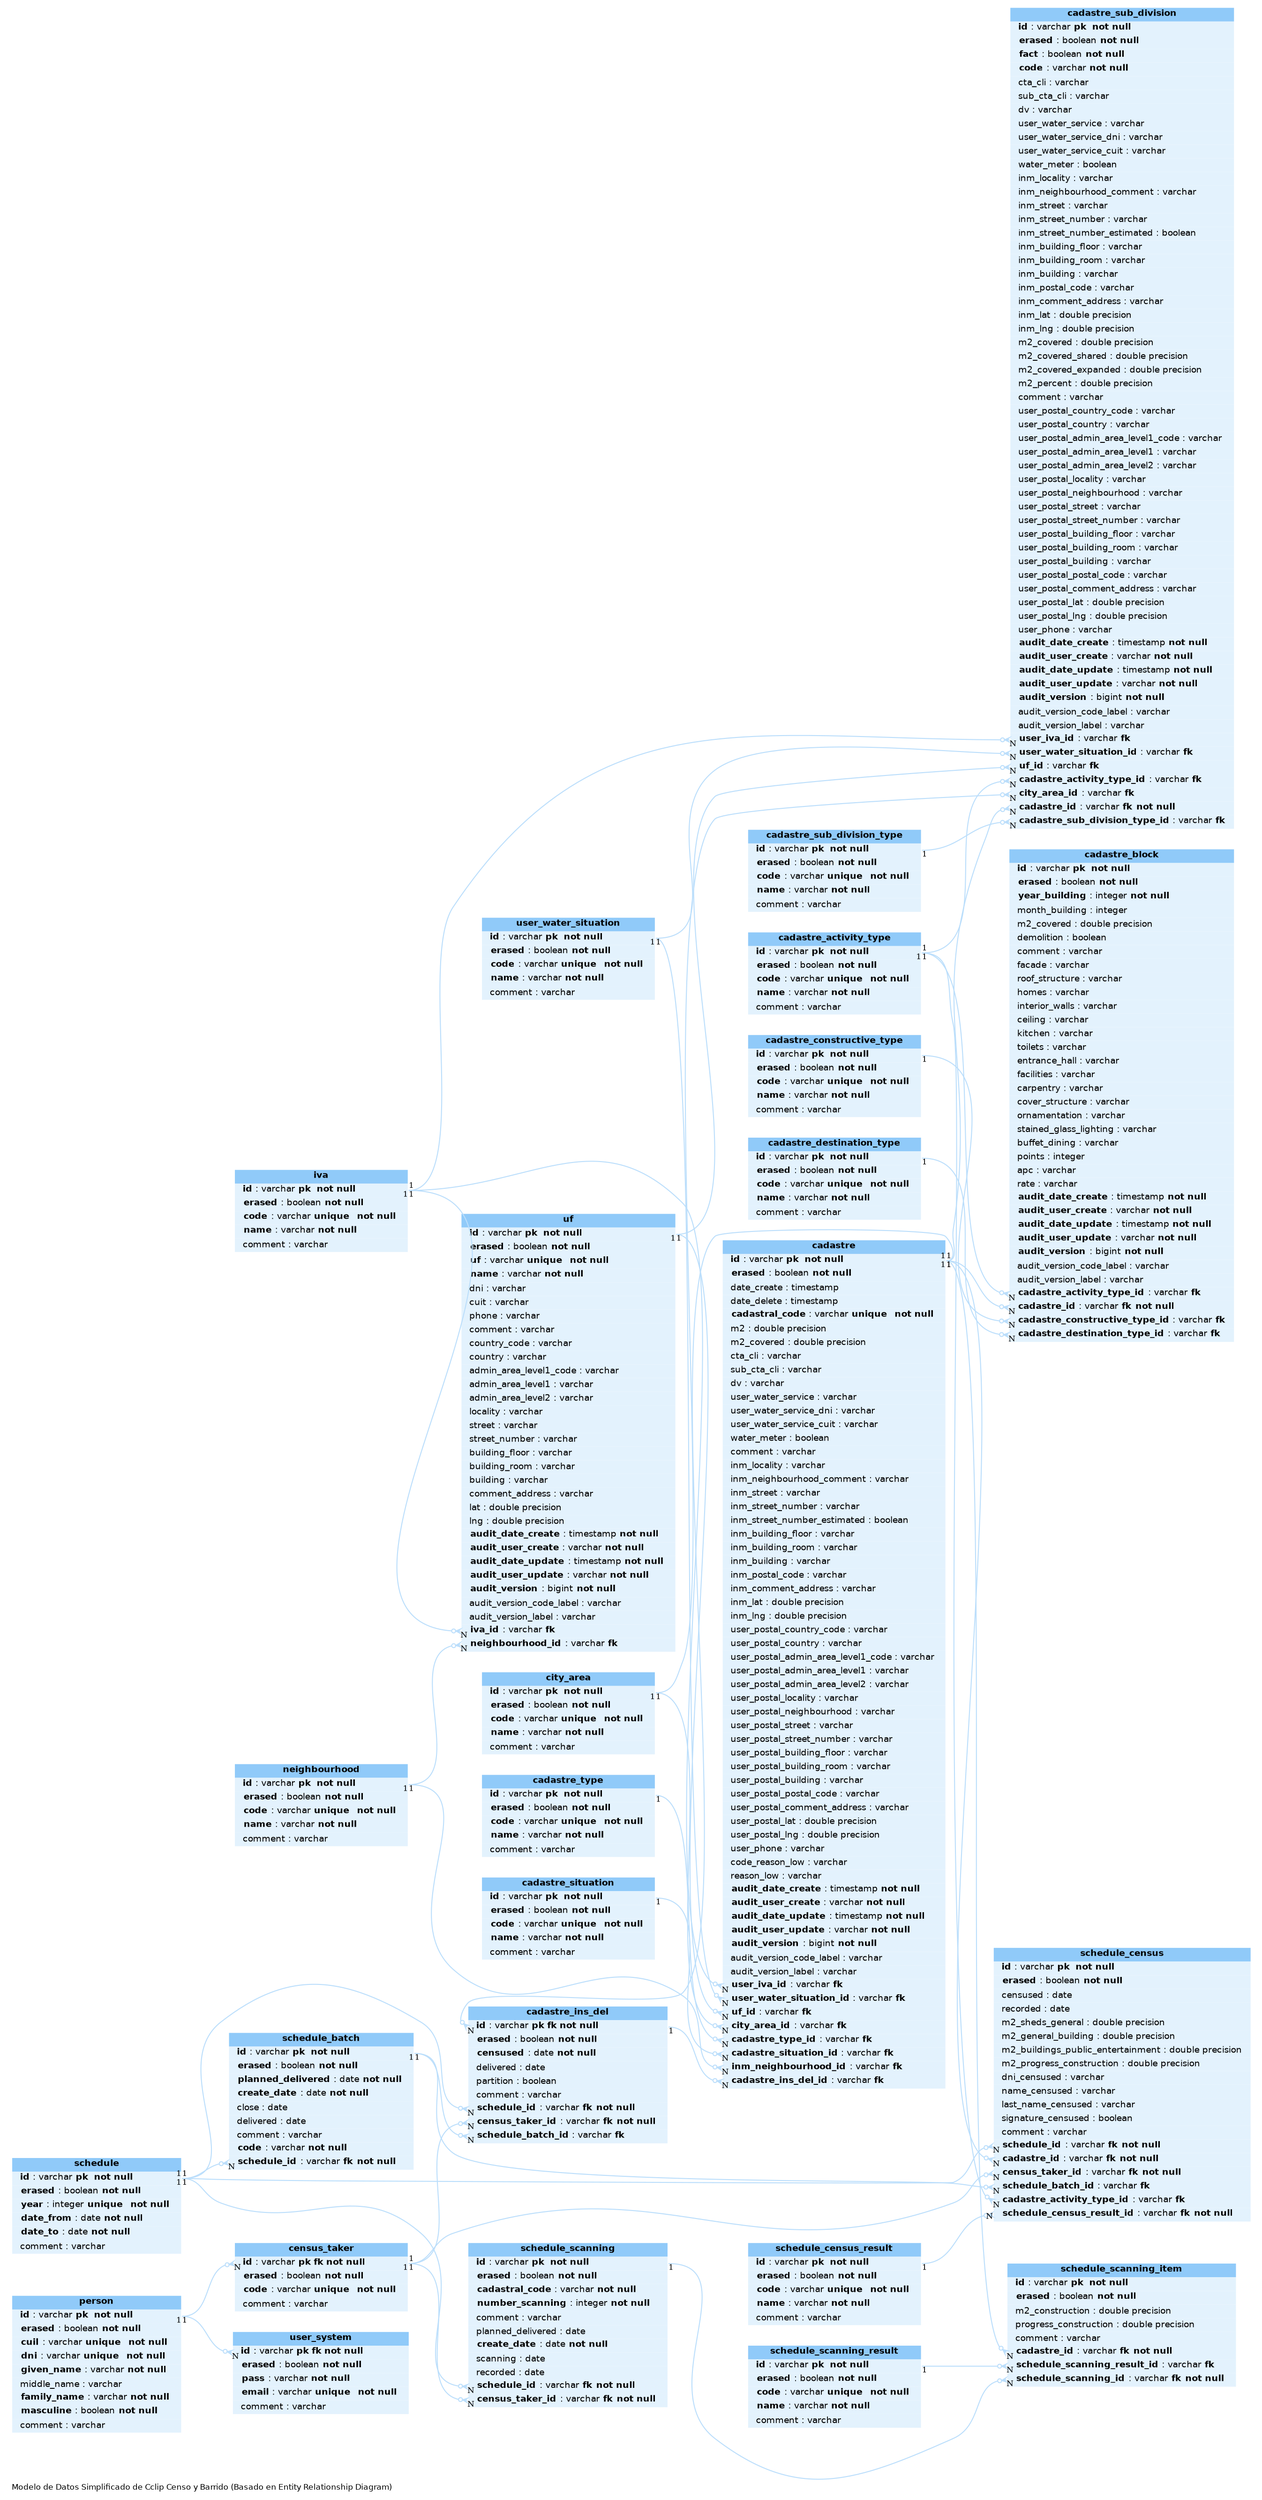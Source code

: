 digraph G {

	graph [
		label="Modelo de Datos Simplificado de Cclip Censo y Barrido (Basado en Entity Relationship Diagram)"
		rankdir="RL"
		bgcolor="#FFFFFF"
		labeljust="l"
		nodesep="0.18"
		ranksep="0.46"
		fontname="Helvetica"
		fontsize="8"
	];
	node [
		fontname="Helvetica"
		fontsize="9"
		shape="plaintext"
		
	];
	edge [
		arrowsize="0.5"
	];

					//com.cclip.model.geo.CityArea
					city_area [
						label=<
							<TABLE BORDER="0" CELLBORDER="0" CELLSPACING="0" BGCOLOR="#ffffff">
				<TR><TD COLSPAN="3" BGCOLOR="#90CAF9" ALIGN="CENTER"><B>city_area</B></TD></TR>

				<TR><TD PORT="id" COLSPAN="3" BGCOLOR="#E3F2FD" ALIGN="LEFT"><B>  id</B> : varchar <B>pk  not null</B> </TD></TR>
				<TR><TD PORT="erased" COLSPAN="3" BGCOLOR="#E3F2FD" ALIGN="LEFT">  <B>erased</B> : boolean <B>not null</B>   </TD></TR>
				<TR><TD PORT="code" COLSPAN="3" BGCOLOR="#E3F2FD" ALIGN="LEFT">  <B>code</B> : varchar <B>unique</B>  <B>not null</B>   </TD></TR>
				<TR><TD PORT="name" COLSPAN="3" BGCOLOR="#E3F2FD" ALIGN="LEFT">  <B>name</B> : varchar <B>not null</B>   </TD></TR>
				<TR><TD PORT="comment" COLSPAN="3" BGCOLOR="#E3F2FD" ALIGN="LEFT">  comment : varchar  </TD></TR>
							</TABLE>>
							URL="com.cclip.model.geo.CityArea.html"
							tooltip="com.cclip.model.geo.CityArea"
					];

					//com.cclip.model.geo.Neighbourhood
					neighbourhood [
						label=<
							<TABLE BORDER="0" CELLBORDER="0" CELLSPACING="0" BGCOLOR="#ffffff">
				<TR><TD COLSPAN="3" BGCOLOR="#90CAF9" ALIGN="CENTER"><B>neighbourhood</B></TD></TR>

				<TR><TD PORT="id" COLSPAN="3" BGCOLOR="#E3F2FD" ALIGN="LEFT"><B>  id</B> : varchar <B>pk  not null</B> </TD></TR>
				<TR><TD PORT="erased" COLSPAN="3" BGCOLOR="#E3F2FD" ALIGN="LEFT">  <B>erased</B> : boolean <B>not null</B>   </TD></TR>
				<TR><TD PORT="code" COLSPAN="3" BGCOLOR="#E3F2FD" ALIGN="LEFT">  <B>code</B> : varchar <B>unique</B>  <B>not null</B>   </TD></TR>
				<TR><TD PORT="name" COLSPAN="3" BGCOLOR="#E3F2FD" ALIGN="LEFT">  <B>name</B> : varchar <B>not null</B>   </TD></TR>
				<TR><TD PORT="comment" COLSPAN="3" BGCOLOR="#E3F2FD" ALIGN="LEFT">  comment : varchar  </TD></TR>
							</TABLE>>
							URL="com.cclip.model.geo.Neighbourhood.html"
							tooltip="com.cclip.model.geo.Neighbourhood"
					];

						//com.cclip.model.geo.cadastre.CadastreType
						cadastre_type [
							label=<
								<TABLE BORDER="0" CELLBORDER="0" CELLSPACING="0" BGCOLOR="#ffffff">
				<TR><TD COLSPAN="3" BGCOLOR="#90CAF9" ALIGN="CENTER"><B>cadastre_type</B></TD></TR>

				<TR><TD PORT="id" COLSPAN="3" BGCOLOR="#E3F2FD" ALIGN="LEFT"><B>  id</B> : varchar <B>pk  not null</B> </TD></TR>
				<TR><TD PORT="erased" COLSPAN="3" BGCOLOR="#E3F2FD" ALIGN="LEFT">  <B>erased</B> : boolean <B>not null</B>   </TD></TR>
				<TR><TD PORT="code" COLSPAN="3" BGCOLOR="#E3F2FD" ALIGN="LEFT">  <B>code</B> : varchar <B>unique</B>  <B>not null</B>   </TD></TR>
				<TR><TD PORT="name" COLSPAN="3" BGCOLOR="#E3F2FD" ALIGN="LEFT">  <B>name</B> : varchar <B>not null</B>   </TD></TR>
				<TR><TD PORT="comment" COLSPAN="3" BGCOLOR="#E3F2FD" ALIGN="LEFT">  comment : varchar  </TD></TR>
								</TABLE>>
								URL="com.cclip.model.geo.cadastre.CadastreType.html"
								tooltip="com.cclip.model.geo.cadastre.CadastreType"
						];

						//com.cclip.model.geo.cadastre.CadastreSituation
						cadastre_situation [
							label=<
								<TABLE BORDER="0" CELLBORDER="0" CELLSPACING="0" BGCOLOR="#ffffff">
				<TR><TD COLSPAN="3" BGCOLOR="#90CAF9" ALIGN="CENTER"><B>cadastre_situation</B></TD></TR>

				<TR><TD PORT="id" COLSPAN="3" BGCOLOR="#E3F2FD" ALIGN="LEFT"><B>  id</B> : varchar <B>pk  not null</B> </TD></TR>
				<TR><TD PORT="erased" COLSPAN="3" BGCOLOR="#E3F2FD" ALIGN="LEFT">  <B>erased</B> : boolean <B>not null</B>   </TD></TR>
				<TR><TD PORT="code" COLSPAN="3" BGCOLOR="#E3F2FD" ALIGN="LEFT">  <B>code</B> : varchar <B>unique</B>  <B>not null</B>   </TD></TR>
				<TR><TD PORT="name" COLSPAN="3" BGCOLOR="#E3F2FD" ALIGN="LEFT">  <B>name</B> : varchar <B>not null</B>   </TD></TR>
				<TR><TD PORT="comment" COLSPAN="3" BGCOLOR="#E3F2FD" ALIGN="LEFT">  comment : varchar  </TD></TR>
								</TABLE>>
								URL="com.cclip.model.geo.cadastre.CadastreSituation.html"
								tooltip="com.cclip.model.geo.cadastre.CadastreSituation"
						];

						//com.cclip.model.geo.cadastre.UserWaterSituation
						user_water_situation [
							label=<
								<TABLE BORDER="0" CELLBORDER="0" CELLSPACING="0" BGCOLOR="#ffffff">
				<TR><TD COLSPAN="3" BGCOLOR="#90CAF9" ALIGN="CENTER"><B>user_water_situation</B></TD></TR>

				<TR><TD PORT="id" COLSPAN="3" BGCOLOR="#E3F2FD" ALIGN="LEFT"><B>  id</B> : varchar <B>pk  not null</B> </TD></TR>
				<TR><TD PORT="erased" COLSPAN="3" BGCOLOR="#E3F2FD" ALIGN="LEFT">  <B>erased</B> : boolean <B>not null</B>   </TD></TR>
				<TR><TD PORT="code" COLSPAN="3" BGCOLOR="#E3F2FD" ALIGN="LEFT">  <B>code</B> : varchar <B>unique</B>  <B>not null</B>   </TD></TR>
				<TR><TD PORT="name" COLSPAN="3" BGCOLOR="#E3F2FD" ALIGN="LEFT">  <B>name</B> : varchar <B>not null</B>   </TD></TR>
				<TR><TD PORT="comment" COLSPAN="3" BGCOLOR="#E3F2FD" ALIGN="LEFT">  comment : varchar  </TD></TR>
								</TABLE>>
								URL="com.cclip.model.geo.cadastre.UserWaterSituation.html"
								tooltip="com.cclip.model.geo.cadastre.UserWaterSituation"
						];

						//com.cclip.model.geo.cadastre.Cadastre
						cadastre [
							label=<
								<TABLE BORDER="0" CELLBORDER="0" CELLSPACING="0" BGCOLOR="#ffffff">
				<TR><TD COLSPAN="3" BGCOLOR="#90CAF9" ALIGN="CENTER"><B>cadastre</B></TD></TR>

				<TR><TD PORT="id" COLSPAN="3" BGCOLOR="#E3F2FD" ALIGN="LEFT"><B>  id</B> : varchar <B>pk  not null</B> </TD></TR>
				<TR><TD PORT="erased" COLSPAN="3" BGCOLOR="#E3F2FD" ALIGN="LEFT">  <B>erased</B> : boolean <B>not null</B>   </TD></TR>
				<TR><TD PORT="date_create" COLSPAN="3" BGCOLOR="#E3F2FD" ALIGN="LEFT">  date_create : timestamp  </TD></TR>
				<TR><TD PORT="date_delete" COLSPAN="3" BGCOLOR="#E3F2FD" ALIGN="LEFT">  date_delete : timestamp  </TD></TR>
				<TR><TD PORT="cadastral_code" COLSPAN="3" BGCOLOR="#E3F2FD" ALIGN="LEFT">  <B>cadastral_code</B> : varchar <B>unique</B>  <B>not null</B>   </TD></TR>
				<TR><TD PORT="m2" COLSPAN="3" BGCOLOR="#E3F2FD" ALIGN="LEFT">  m2 : double precision  </TD></TR>
				<TR><TD PORT="m2_covered" COLSPAN="3" BGCOLOR="#E3F2FD" ALIGN="LEFT">  m2_covered : double precision  </TD></TR>
				<TR><TD PORT="cta_cli" COLSPAN="3" BGCOLOR="#E3F2FD" ALIGN="LEFT">  cta_cli : varchar  </TD></TR>
				<TR><TD PORT="sub_cta_cli" COLSPAN="3" BGCOLOR="#E3F2FD" ALIGN="LEFT">  sub_cta_cli : varchar  </TD></TR>
				<TR><TD PORT="dv" COLSPAN="3" BGCOLOR="#E3F2FD" ALIGN="LEFT">  dv : varchar  </TD></TR>
				<TR><TD PORT="user_water_service" COLSPAN="3" BGCOLOR="#E3F2FD" ALIGN="LEFT">  user_water_service : varchar  </TD></TR>
				<TR><TD PORT="user_water_service_dni" COLSPAN="3" BGCOLOR="#E3F2FD" ALIGN="LEFT">  user_water_service_dni : varchar  </TD></TR>
				<TR><TD PORT="user_water_service_cuit" COLSPAN="3" BGCOLOR="#E3F2FD" ALIGN="LEFT">  user_water_service_cuit : varchar  </TD></TR>
				<TR><TD PORT="water_meter" COLSPAN="3" BGCOLOR="#E3F2FD" ALIGN="LEFT">  water_meter : boolean  </TD></TR>
				<TR><TD PORT="comment" COLSPAN="3" BGCOLOR="#E3F2FD" ALIGN="LEFT">  comment : varchar  </TD></TR>
				<TR><TD PORT="inm_locality" COLSPAN="3" BGCOLOR="#E3F2FD" ALIGN="LEFT">  inm_locality : varchar  </TD></TR>
				<TR><TD PORT="inm_neighbourhood_comment" COLSPAN="3" BGCOLOR="#E3F2FD" ALIGN="LEFT">  inm_neighbourhood_comment : varchar  </TD></TR>
				<TR><TD PORT="inm_street" COLSPAN="3" BGCOLOR="#E3F2FD" ALIGN="LEFT">  inm_street : varchar  </TD></TR>
				<TR><TD PORT="inm_street_number" COLSPAN="3" BGCOLOR="#E3F2FD" ALIGN="LEFT">  inm_street_number : varchar  </TD></TR>
				<TR><TD PORT="inm_street_number_estimated" COLSPAN="3" BGCOLOR="#E3F2FD" ALIGN="LEFT">  inm_street_number_estimated : boolean  </TD></TR>
				<TR><TD PORT="inm_building_floor" COLSPAN="3" BGCOLOR="#E3F2FD" ALIGN="LEFT">  inm_building_floor : varchar  </TD></TR>
				<TR><TD PORT="inm_building_room" COLSPAN="3" BGCOLOR="#E3F2FD" ALIGN="LEFT">  inm_building_room : varchar  </TD></TR>
				<TR><TD PORT="inm_building" COLSPAN="3" BGCOLOR="#E3F2FD" ALIGN="LEFT">  inm_building : varchar  </TD></TR>
				<TR><TD PORT="inm_postal_code" COLSPAN="3" BGCOLOR="#E3F2FD" ALIGN="LEFT">  inm_postal_code : varchar  </TD></TR>
				<TR><TD PORT="inm_comment_address" COLSPAN="3" BGCOLOR="#E3F2FD" ALIGN="LEFT">  inm_comment_address : varchar  </TD></TR>
				<TR><TD PORT="inm_lat" COLSPAN="3" BGCOLOR="#E3F2FD" ALIGN="LEFT">  inm_lat : double precision  </TD></TR>
				<TR><TD PORT="inm_lng" COLSPAN="3" BGCOLOR="#E3F2FD" ALIGN="LEFT">  inm_lng : double precision  </TD></TR>
				<TR><TD PORT="user_postal_country_code" COLSPAN="3" BGCOLOR="#E3F2FD" ALIGN="LEFT">  user_postal_country_code : varchar  </TD></TR>
				<TR><TD PORT="user_postal_country" COLSPAN="3" BGCOLOR="#E3F2FD" ALIGN="LEFT">  user_postal_country : varchar  </TD></TR>
				<TR><TD PORT="user_postal_admin_area_level1_code" COLSPAN="3" BGCOLOR="#E3F2FD" ALIGN="LEFT">  user_postal_admin_area_level1_code : varchar  </TD></TR>
				<TR><TD PORT="user_postal_admin_area_level1" COLSPAN="3" BGCOLOR="#E3F2FD" ALIGN="LEFT">  user_postal_admin_area_level1 : varchar  </TD></TR>
				<TR><TD PORT="user_postal_admin_area_level2" COLSPAN="3" BGCOLOR="#E3F2FD" ALIGN="LEFT">  user_postal_admin_area_level2 : varchar  </TD></TR>
				<TR><TD PORT="user_postal_locality" COLSPAN="3" BGCOLOR="#E3F2FD" ALIGN="LEFT">  user_postal_locality : varchar  </TD></TR>
				<TR><TD PORT="user_postal_neighbourhood" COLSPAN="3" BGCOLOR="#E3F2FD" ALIGN="LEFT">  user_postal_neighbourhood : varchar  </TD></TR>
				<TR><TD PORT="user_postal_street" COLSPAN="3" BGCOLOR="#E3F2FD" ALIGN="LEFT">  user_postal_street : varchar  </TD></TR>
				<TR><TD PORT="user_postal_street_number" COLSPAN="3" BGCOLOR="#E3F2FD" ALIGN="LEFT">  user_postal_street_number : varchar  </TD></TR>
				<TR><TD PORT="user_postal_building_floor" COLSPAN="3" BGCOLOR="#E3F2FD" ALIGN="LEFT">  user_postal_building_floor : varchar  </TD></TR>
				<TR><TD PORT="user_postal_building_room" COLSPAN="3" BGCOLOR="#E3F2FD" ALIGN="LEFT">  user_postal_building_room : varchar  </TD></TR>
				<TR><TD PORT="user_postal_building" COLSPAN="3" BGCOLOR="#E3F2FD" ALIGN="LEFT">  user_postal_building : varchar  </TD></TR>
				<TR><TD PORT="user_postal_postal_code" COLSPAN="3" BGCOLOR="#E3F2FD" ALIGN="LEFT">  user_postal_postal_code : varchar  </TD></TR>
				<TR><TD PORT="user_postal_comment_address" COLSPAN="3" BGCOLOR="#E3F2FD" ALIGN="LEFT">  user_postal_comment_address : varchar  </TD></TR>
				<TR><TD PORT="user_postal_lat" COLSPAN="3" BGCOLOR="#E3F2FD" ALIGN="LEFT">  user_postal_lat : double precision  </TD></TR>
				<TR><TD PORT="user_postal_lng" COLSPAN="3" BGCOLOR="#E3F2FD" ALIGN="LEFT">  user_postal_lng : double precision  </TD></TR>
				<TR><TD PORT="user_phone" COLSPAN="3" BGCOLOR="#E3F2FD" ALIGN="LEFT">  user_phone : varchar  </TD></TR>
				<TR><TD PORT="code_reason_low" COLSPAN="3" BGCOLOR="#E3F2FD" ALIGN="LEFT">  code_reason_low : varchar  </TD></TR>
				<TR><TD PORT="reason_low" COLSPAN="3" BGCOLOR="#E3F2FD" ALIGN="LEFT">  reason_low : varchar  </TD></TR>
				<TR><TD PORT="audit_date_create" COLSPAN="3" BGCOLOR="#E3F2FD" ALIGN="LEFT">  <B>audit_date_create</B> : timestamp <B>not null</B>   </TD></TR>
				<TR><TD PORT="audit_user_create" COLSPAN="3" BGCOLOR="#E3F2FD" ALIGN="LEFT">  <B>audit_user_create</B> : varchar <B>not null</B>   </TD></TR>
				<TR><TD PORT="audit_date_update" COLSPAN="3" BGCOLOR="#E3F2FD" ALIGN="LEFT">  <B>audit_date_update</B> : timestamp <B>not null</B>   </TD></TR>
				<TR><TD PORT="audit_user_update" COLSPAN="3" BGCOLOR="#E3F2FD" ALIGN="LEFT">  <B>audit_user_update</B> : varchar <B>not null</B>   </TD></TR>
				<TR><TD PORT="audit_version" COLSPAN="3" BGCOLOR="#E3F2FD" ALIGN="LEFT">  <B>audit_version</B> : bigint <B>not null</B>   </TD></TR>
				<TR><TD PORT="audit_version_code_label" COLSPAN="3" BGCOLOR="#E3F2FD" ALIGN="LEFT">  audit_version_code_label : varchar  </TD></TR>
				<TR><TD PORT="audit_version_label" COLSPAN="3" BGCOLOR="#E3F2FD" ALIGN="LEFT">  audit_version_label : varchar  </TD></TR>
				<TR><TD PORT="user_iva_id" COLSPAN="3" BGCOLOR="#E3F2FD" ALIGN="LEFT">  <B>user_iva_id</B> : varchar <B>fk</B>  </TD></TR>
				<TR><TD PORT="user_water_situation_id" COLSPAN="3" BGCOLOR="#E3F2FD" ALIGN="LEFT">  <B>user_water_situation_id</B> : varchar <B>fk</B>  </TD></TR>
				<TR><TD PORT="uf_id" COLSPAN="3" BGCOLOR="#E3F2FD" ALIGN="LEFT">  <B>uf_id</B> : varchar <B>fk</B>  </TD></TR>
				<TR><TD PORT="city_area_id" COLSPAN="3" BGCOLOR="#E3F2FD" ALIGN="LEFT">  <B>city_area_id</B> : varchar <B>fk</B>  </TD></TR>
				<TR><TD PORT="cadastre_type_id" COLSPAN="3" BGCOLOR="#E3F2FD" ALIGN="LEFT">  <B>cadastre_type_id</B> : varchar <B>fk</B>  </TD></TR>
				<TR><TD PORT="cadastre_situation_id" COLSPAN="3" BGCOLOR="#E3F2FD" ALIGN="LEFT">  <B>cadastre_situation_id</B> : varchar <B>fk</B>  </TD></TR>
				<TR><TD PORT="inm_neighbourhood_id" COLSPAN="3" BGCOLOR="#E3F2FD" ALIGN="LEFT">  <B>inm_neighbourhood_id</B> : varchar <B>fk</B>  </TD></TR>
				<TR><TD PORT="cadastre_ins_del_id" COLSPAN="3" BGCOLOR="#E3F2FD" ALIGN="LEFT">  <B>cadastre_ins_del_id</B> : varchar <B>fk</B>  </TD></TR>
								</TABLE>>
								URL="com.cclip.model.geo.cadastre.Cadastre.html"
								tooltip="com.cclip.model.geo.cadastre.Cadastre"
						];

						//com.cclip.model.geo.cadastre.CadastreActivityType
						cadastre_activity_type [
							label=<
								<TABLE BORDER="0" CELLBORDER="0" CELLSPACING="0" BGCOLOR="#ffffff">
				<TR><TD COLSPAN="3" BGCOLOR="#90CAF9" ALIGN="CENTER"><B>cadastre_activity_type</B></TD></TR>

				<TR><TD PORT="id" COLSPAN="3" BGCOLOR="#E3F2FD" ALIGN="LEFT"><B>  id</B> : varchar <B>pk  not null</B> </TD></TR>
				<TR><TD PORT="erased" COLSPAN="3" BGCOLOR="#E3F2FD" ALIGN="LEFT">  <B>erased</B> : boolean <B>not null</B>   </TD></TR>
				<TR><TD PORT="code" COLSPAN="3" BGCOLOR="#E3F2FD" ALIGN="LEFT">  <B>code</B> : varchar <B>unique</B>  <B>not null</B>   </TD></TR>
				<TR><TD PORT="name" COLSPAN="3" BGCOLOR="#E3F2FD" ALIGN="LEFT">  <B>name</B> : varchar <B>not null</B>   </TD></TR>
				<TR><TD PORT="comment" COLSPAN="3" BGCOLOR="#E3F2FD" ALIGN="LEFT">  comment : varchar  </TD></TR>
								</TABLE>>
								URL="com.cclip.model.geo.cadastre.CadastreActivityType.html"
								tooltip="com.cclip.model.geo.cadastre.CadastreActivityType"
						];

							//com.cclip.model.geo.cadastre.block.CadastreConstructiveType
							cadastre_constructive_type [
								label=<
									<TABLE BORDER="0" CELLBORDER="0" CELLSPACING="0" BGCOLOR="#ffffff">
				<TR><TD COLSPAN="3" BGCOLOR="#90CAF9" ALIGN="CENTER"><B>cadastre_constructive_type</B></TD></TR>

				<TR><TD PORT="id" COLSPAN="3" BGCOLOR="#E3F2FD" ALIGN="LEFT"><B>  id</B> : varchar <B>pk  not null</B> </TD></TR>
				<TR><TD PORT="erased" COLSPAN="3" BGCOLOR="#E3F2FD" ALIGN="LEFT">  <B>erased</B> : boolean <B>not null</B>   </TD></TR>
				<TR><TD PORT="code" COLSPAN="3" BGCOLOR="#E3F2FD" ALIGN="LEFT">  <B>code</B> : varchar <B>unique</B>  <B>not null</B>   </TD></TR>
				<TR><TD PORT="name" COLSPAN="3" BGCOLOR="#E3F2FD" ALIGN="LEFT">  <B>name</B> : varchar <B>not null</B>   </TD></TR>
				<TR><TD PORT="comment" COLSPAN="3" BGCOLOR="#E3F2FD" ALIGN="LEFT">  comment : varchar  </TD></TR>
									</TABLE>>
									URL="com.cclip.model.geo.cadastre.block.CadastreConstructiveType.html"
									tooltip="com.cclip.model.geo.cadastre.block.CadastreConstructiveType"
							];

							//com.cclip.model.geo.cadastre.block.CadastreDestinationType
							cadastre_destination_type [
								label=<
									<TABLE BORDER="0" CELLBORDER="0" CELLSPACING="0" BGCOLOR="#ffffff">
				<TR><TD COLSPAN="3" BGCOLOR="#90CAF9" ALIGN="CENTER"><B>cadastre_destination_type</B></TD></TR>

				<TR><TD PORT="id" COLSPAN="3" BGCOLOR="#E3F2FD" ALIGN="LEFT"><B>  id</B> : varchar <B>pk  not null</B> </TD></TR>
				<TR><TD PORT="erased" COLSPAN="3" BGCOLOR="#E3F2FD" ALIGN="LEFT">  <B>erased</B> : boolean <B>not null</B>   </TD></TR>
				<TR><TD PORT="code" COLSPAN="3" BGCOLOR="#E3F2FD" ALIGN="LEFT">  <B>code</B> : varchar <B>unique</B>  <B>not null</B>   </TD></TR>
				<TR><TD PORT="name" COLSPAN="3" BGCOLOR="#E3F2FD" ALIGN="LEFT">  <B>name</B> : varchar <B>not null</B>   </TD></TR>
				<TR><TD PORT="comment" COLSPAN="3" BGCOLOR="#E3F2FD" ALIGN="LEFT">  comment : varchar  </TD></TR>
									</TABLE>>
									URL="com.cclip.model.geo.cadastre.block.CadastreDestinationType.html"
									tooltip="com.cclip.model.geo.cadastre.block.CadastreDestinationType"
							];

							//com.cclip.model.geo.cadastre.block.CadastreBlock
							cadastre_block [
								label=<
									<TABLE BORDER="0" CELLBORDER="0" CELLSPACING="0" BGCOLOR="#ffffff">
				<TR><TD COLSPAN="3" BGCOLOR="#90CAF9" ALIGN="CENTER"><B>cadastre_block</B></TD></TR>

				<TR><TD PORT="id" COLSPAN="3" BGCOLOR="#E3F2FD" ALIGN="LEFT"><B>  id</B> : varchar <B>pk  not null</B> </TD></TR>
				<TR><TD PORT="erased" COLSPAN="3" BGCOLOR="#E3F2FD" ALIGN="LEFT">  <B>erased</B> : boolean <B>not null</B>   </TD></TR>
				<TR><TD PORT="year_building" COLSPAN="3" BGCOLOR="#E3F2FD" ALIGN="LEFT">  <B>year_building</B> : integer <B>not null</B>   </TD></TR>
				<TR><TD PORT="month_building" COLSPAN="3" BGCOLOR="#E3F2FD" ALIGN="LEFT">  month_building : integer  </TD></TR>
				<TR><TD PORT="m2_covered" COLSPAN="3" BGCOLOR="#E3F2FD" ALIGN="LEFT">  m2_covered : double precision  </TD></TR>
				<TR><TD PORT="demolition" COLSPAN="3" BGCOLOR="#E3F2FD" ALIGN="LEFT">  demolition : boolean  </TD></TR>
				<TR><TD PORT="comment" COLSPAN="3" BGCOLOR="#E3F2FD" ALIGN="LEFT">  comment : varchar  </TD></TR>
				<TR><TD PORT="facade" COLSPAN="3" BGCOLOR="#E3F2FD" ALIGN="LEFT">  facade : varchar  </TD></TR>
				<TR><TD PORT="roof_structure" COLSPAN="3" BGCOLOR="#E3F2FD" ALIGN="LEFT">  roof_structure : varchar  </TD></TR>
				<TR><TD PORT="homes" COLSPAN="3" BGCOLOR="#E3F2FD" ALIGN="LEFT">  homes : varchar  </TD></TR>
				<TR><TD PORT="interior_walls" COLSPAN="3" BGCOLOR="#E3F2FD" ALIGN="LEFT">  interior_walls : varchar  </TD></TR>
				<TR><TD PORT="ceiling" COLSPAN="3" BGCOLOR="#E3F2FD" ALIGN="LEFT">  ceiling : varchar  </TD></TR>
				<TR><TD PORT="kitchen" COLSPAN="3" BGCOLOR="#E3F2FD" ALIGN="LEFT">  kitchen : varchar  </TD></TR>
				<TR><TD PORT="toilets" COLSPAN="3" BGCOLOR="#E3F2FD" ALIGN="LEFT">  toilets : varchar  </TD></TR>
				<TR><TD PORT="entrance_hall" COLSPAN="3" BGCOLOR="#E3F2FD" ALIGN="LEFT">  entrance_hall : varchar  </TD></TR>
				<TR><TD PORT="facilities" COLSPAN="3" BGCOLOR="#E3F2FD" ALIGN="LEFT">  facilities : varchar  </TD></TR>
				<TR><TD PORT="carpentry" COLSPAN="3" BGCOLOR="#E3F2FD" ALIGN="LEFT">  carpentry : varchar  </TD></TR>
				<TR><TD PORT="cover_structure" COLSPAN="3" BGCOLOR="#E3F2FD" ALIGN="LEFT">  cover_structure : varchar  </TD></TR>
				<TR><TD PORT="ornamentation" COLSPAN="3" BGCOLOR="#E3F2FD" ALIGN="LEFT">  ornamentation : varchar  </TD></TR>
				<TR><TD PORT="stained_glass_lighting" COLSPAN="3" BGCOLOR="#E3F2FD" ALIGN="LEFT">  stained_glass_lighting : varchar  </TD></TR>
				<TR><TD PORT="buffet_dining" COLSPAN="3" BGCOLOR="#E3F2FD" ALIGN="LEFT">  buffet_dining : varchar  </TD></TR>
				<TR><TD PORT="points" COLSPAN="3" BGCOLOR="#E3F2FD" ALIGN="LEFT">  points : integer  </TD></TR>
				<TR><TD PORT="apc" COLSPAN="3" BGCOLOR="#E3F2FD" ALIGN="LEFT">  apc : varchar  </TD></TR>
				<TR><TD PORT="rate" COLSPAN="3" BGCOLOR="#E3F2FD" ALIGN="LEFT">  rate : varchar  </TD></TR>
				<TR><TD PORT="audit_date_create" COLSPAN="3" BGCOLOR="#E3F2FD" ALIGN="LEFT">  <B>audit_date_create</B> : timestamp <B>not null</B>   </TD></TR>
				<TR><TD PORT="audit_user_create" COLSPAN="3" BGCOLOR="#E3F2FD" ALIGN="LEFT">  <B>audit_user_create</B> : varchar <B>not null</B>   </TD></TR>
				<TR><TD PORT="audit_date_update" COLSPAN="3" BGCOLOR="#E3F2FD" ALIGN="LEFT">  <B>audit_date_update</B> : timestamp <B>not null</B>   </TD></TR>
				<TR><TD PORT="audit_user_update" COLSPAN="3" BGCOLOR="#E3F2FD" ALIGN="LEFT">  <B>audit_user_update</B> : varchar <B>not null</B>   </TD></TR>
				<TR><TD PORT="audit_version" COLSPAN="3" BGCOLOR="#E3F2FD" ALIGN="LEFT">  <B>audit_version</B> : bigint <B>not null</B>   </TD></TR>
				<TR><TD PORT="audit_version_code_label" COLSPAN="3" BGCOLOR="#E3F2FD" ALIGN="LEFT">  audit_version_code_label : varchar  </TD></TR>
				<TR><TD PORT="audit_version_label" COLSPAN="3" BGCOLOR="#E3F2FD" ALIGN="LEFT">  audit_version_label : varchar  </TD></TR>
				<TR><TD PORT="cadastre_activity_type_id" COLSPAN="3" BGCOLOR="#E3F2FD" ALIGN="LEFT">  <B>cadastre_activity_type_id</B> : varchar <B>fk</B>  </TD></TR>
				<TR><TD PORT="cadastre_id" COLSPAN="3" BGCOLOR="#E3F2FD" ALIGN="LEFT">  <B>cadastre_id</B> : varchar <B>fk</B> <B>not null</B>   </TD></TR>
				<TR><TD PORT="cadastre_constructive_type_id" COLSPAN="3" BGCOLOR="#E3F2FD" ALIGN="LEFT">  <B>cadastre_constructive_type_id</B> : varchar <B>fk</B>  </TD></TR>
				<TR><TD PORT="cadastre_destination_type_id" COLSPAN="3" BGCOLOR="#E3F2FD" ALIGN="LEFT">  <B>cadastre_destination_type_id</B> : varchar <B>fk</B>  </TD></TR>
									</TABLE>>
									URL="com.cclip.model.geo.cadastre.block.CadastreBlock.html"
									tooltip="com.cclip.model.geo.cadastre.block.CadastreBlock"
							];

							//com.cclip.model.geo.cadastre.subdivision.CadastreSubDivisionType
							cadastre_sub_division_type [
								label=<
									<TABLE BORDER="0" CELLBORDER="0" CELLSPACING="0" BGCOLOR="#ffffff">
				<TR><TD COLSPAN="3" BGCOLOR="#90CAF9" ALIGN="CENTER"><B>cadastre_sub_division_type</B></TD></TR>

				<TR><TD PORT="id" COLSPAN="3" BGCOLOR="#E3F2FD" ALIGN="LEFT"><B>  id</B> : varchar <B>pk  not null</B> </TD></TR>
				<TR><TD PORT="erased" COLSPAN="3" BGCOLOR="#E3F2FD" ALIGN="LEFT">  <B>erased</B> : boolean <B>not null</B>   </TD></TR>
				<TR><TD PORT="code" COLSPAN="3" BGCOLOR="#E3F2FD" ALIGN="LEFT">  <B>code</B> : varchar <B>unique</B>  <B>not null</B>   </TD></TR>
				<TR><TD PORT="name" COLSPAN="3" BGCOLOR="#E3F2FD" ALIGN="LEFT">  <B>name</B> : varchar <B>not null</B>   </TD></TR>
				<TR><TD PORT="comment" COLSPAN="3" BGCOLOR="#E3F2FD" ALIGN="LEFT">  comment : varchar  </TD></TR>
									</TABLE>>
									URL="com.cclip.model.geo.cadastre.subdivision.CadastreSubDivisionType.html"
									tooltip="com.cclip.model.geo.cadastre.subdivision.CadastreSubDivisionType"
							];

							//com.cclip.model.geo.cadastre.subdivision.CadastreSubDivision
							cadastre_sub_division [
								label=<
									<TABLE BORDER="0" CELLBORDER="0" CELLSPACING="0" BGCOLOR="#ffffff">
				<TR><TD COLSPAN="3" BGCOLOR="#90CAF9" ALIGN="CENTER"><B>cadastre_sub_division</B></TD></TR>

				<TR><TD PORT="id" COLSPAN="3" BGCOLOR="#E3F2FD" ALIGN="LEFT"><B>  id</B> : varchar <B>pk  not null</B> </TD></TR>
				<TR><TD PORT="erased" COLSPAN="3" BGCOLOR="#E3F2FD" ALIGN="LEFT">  <B>erased</B> : boolean <B>not null</B>   </TD></TR>
				<TR><TD PORT="fact" COLSPAN="3" BGCOLOR="#E3F2FD" ALIGN="LEFT">  <B>fact</B> : boolean <B>not null</B>   </TD></TR>
				<TR><TD PORT="code" COLSPAN="3" BGCOLOR="#E3F2FD" ALIGN="LEFT">  <B>code</B> : varchar <B>not null</B>   </TD></TR>
				<TR><TD PORT="cta_cli" COLSPAN="3" BGCOLOR="#E3F2FD" ALIGN="LEFT">  cta_cli : varchar  </TD></TR>
				<TR><TD PORT="sub_cta_cli" COLSPAN="3" BGCOLOR="#E3F2FD" ALIGN="LEFT">  sub_cta_cli : varchar  </TD></TR>
				<TR><TD PORT="dv" COLSPAN="3" BGCOLOR="#E3F2FD" ALIGN="LEFT">  dv : varchar  </TD></TR>
				<TR><TD PORT="user_water_service" COLSPAN="3" BGCOLOR="#E3F2FD" ALIGN="LEFT">  user_water_service : varchar  </TD></TR>
				<TR><TD PORT="user_water_service_dni" COLSPAN="3" BGCOLOR="#E3F2FD" ALIGN="LEFT">  user_water_service_dni : varchar  </TD></TR>
				<TR><TD PORT="user_water_service_cuit" COLSPAN="3" BGCOLOR="#E3F2FD" ALIGN="LEFT">  user_water_service_cuit : varchar  </TD></TR>
				<TR><TD PORT="water_meter" COLSPAN="3" BGCOLOR="#E3F2FD" ALIGN="LEFT">  water_meter : boolean  </TD></TR>
				<TR><TD PORT="inm_locality" COLSPAN="3" BGCOLOR="#E3F2FD" ALIGN="LEFT">  inm_locality : varchar  </TD></TR>
				<TR><TD PORT="inm_neighbourhood_comment" COLSPAN="3" BGCOLOR="#E3F2FD" ALIGN="LEFT">  inm_neighbourhood_comment : varchar  </TD></TR>
				<TR><TD PORT="inm_street" COLSPAN="3" BGCOLOR="#E3F2FD" ALIGN="LEFT">  inm_street : varchar  </TD></TR>
				<TR><TD PORT="inm_street_number" COLSPAN="3" BGCOLOR="#E3F2FD" ALIGN="LEFT">  inm_street_number : varchar  </TD></TR>
				<TR><TD PORT="inm_street_number_estimated" COLSPAN="3" BGCOLOR="#E3F2FD" ALIGN="LEFT">  inm_street_number_estimated : boolean  </TD></TR>
				<TR><TD PORT="inm_building_floor" COLSPAN="3" BGCOLOR="#E3F2FD" ALIGN="LEFT">  inm_building_floor : varchar  </TD></TR>
				<TR><TD PORT="inm_building_room" COLSPAN="3" BGCOLOR="#E3F2FD" ALIGN="LEFT">  inm_building_room : varchar  </TD></TR>
				<TR><TD PORT="inm_building" COLSPAN="3" BGCOLOR="#E3F2FD" ALIGN="LEFT">  inm_building : varchar  </TD></TR>
				<TR><TD PORT="inm_postal_code" COLSPAN="3" BGCOLOR="#E3F2FD" ALIGN="LEFT">  inm_postal_code : varchar  </TD></TR>
				<TR><TD PORT="inm_comment_address" COLSPAN="3" BGCOLOR="#E3F2FD" ALIGN="LEFT">  inm_comment_address : varchar  </TD></TR>
				<TR><TD PORT="inm_lat" COLSPAN="3" BGCOLOR="#E3F2FD" ALIGN="LEFT">  inm_lat : double precision  </TD></TR>
				<TR><TD PORT="inm_lng" COLSPAN="3" BGCOLOR="#E3F2FD" ALIGN="LEFT">  inm_lng : double precision  </TD></TR>
				<TR><TD PORT="m2_covered" COLSPAN="3" BGCOLOR="#E3F2FD" ALIGN="LEFT">  m2_covered : double precision  </TD></TR>
				<TR><TD PORT="m2_covered_shared" COLSPAN="3" BGCOLOR="#E3F2FD" ALIGN="LEFT">  m2_covered_shared : double precision  </TD></TR>
				<TR><TD PORT="m2_covered_expanded" COLSPAN="3" BGCOLOR="#E3F2FD" ALIGN="LEFT">  m2_covered_expanded : double precision  </TD></TR>
				<TR><TD PORT="m2_percent" COLSPAN="3" BGCOLOR="#E3F2FD" ALIGN="LEFT">  m2_percent : double precision  </TD></TR>
				<TR><TD PORT="comment" COLSPAN="3" BGCOLOR="#E3F2FD" ALIGN="LEFT">  comment : varchar  </TD></TR>
				<TR><TD PORT="user_postal_country_code" COLSPAN="3" BGCOLOR="#E3F2FD" ALIGN="LEFT">  user_postal_country_code : varchar  </TD></TR>
				<TR><TD PORT="user_postal_country" COLSPAN="3" BGCOLOR="#E3F2FD" ALIGN="LEFT">  user_postal_country : varchar  </TD></TR>
				<TR><TD PORT="user_postal_admin_area_level1_code" COLSPAN="3" BGCOLOR="#E3F2FD" ALIGN="LEFT">  user_postal_admin_area_level1_code : varchar  </TD></TR>
				<TR><TD PORT="user_postal_admin_area_level1" COLSPAN="3" BGCOLOR="#E3F2FD" ALIGN="LEFT">  user_postal_admin_area_level1 : varchar  </TD></TR>
				<TR><TD PORT="user_postal_admin_area_level2" COLSPAN="3" BGCOLOR="#E3F2FD" ALIGN="LEFT">  user_postal_admin_area_level2 : varchar  </TD></TR>
				<TR><TD PORT="user_postal_locality" COLSPAN="3" BGCOLOR="#E3F2FD" ALIGN="LEFT">  user_postal_locality : varchar  </TD></TR>
				<TR><TD PORT="user_postal_neighbourhood" COLSPAN="3" BGCOLOR="#E3F2FD" ALIGN="LEFT">  user_postal_neighbourhood : varchar  </TD></TR>
				<TR><TD PORT="user_postal_street" COLSPAN="3" BGCOLOR="#E3F2FD" ALIGN="LEFT">  user_postal_street : varchar  </TD></TR>
				<TR><TD PORT="user_postal_street_number" COLSPAN="3" BGCOLOR="#E3F2FD" ALIGN="LEFT">  user_postal_street_number : varchar  </TD></TR>
				<TR><TD PORT="user_postal_building_floor" COLSPAN="3" BGCOLOR="#E3F2FD" ALIGN="LEFT">  user_postal_building_floor : varchar  </TD></TR>
				<TR><TD PORT="user_postal_building_room" COLSPAN="3" BGCOLOR="#E3F2FD" ALIGN="LEFT">  user_postal_building_room : varchar  </TD></TR>
				<TR><TD PORT="user_postal_building" COLSPAN="3" BGCOLOR="#E3F2FD" ALIGN="LEFT">  user_postal_building : varchar  </TD></TR>
				<TR><TD PORT="user_postal_postal_code" COLSPAN="3" BGCOLOR="#E3F2FD" ALIGN="LEFT">  user_postal_postal_code : varchar  </TD></TR>
				<TR><TD PORT="user_postal_comment_address" COLSPAN="3" BGCOLOR="#E3F2FD" ALIGN="LEFT">  user_postal_comment_address : varchar  </TD></TR>
				<TR><TD PORT="user_postal_lat" COLSPAN="3" BGCOLOR="#E3F2FD" ALIGN="LEFT">  user_postal_lat : double precision  </TD></TR>
				<TR><TD PORT="user_postal_lng" COLSPAN="3" BGCOLOR="#E3F2FD" ALIGN="LEFT">  user_postal_lng : double precision  </TD></TR>
				<TR><TD PORT="user_phone" COLSPAN="3" BGCOLOR="#E3F2FD" ALIGN="LEFT">  user_phone : varchar  </TD></TR>
				<TR><TD PORT="audit_date_create" COLSPAN="3" BGCOLOR="#E3F2FD" ALIGN="LEFT">  <B>audit_date_create</B> : timestamp <B>not null</B>   </TD></TR>
				<TR><TD PORT="audit_user_create" COLSPAN="3" BGCOLOR="#E3F2FD" ALIGN="LEFT">  <B>audit_user_create</B> : varchar <B>not null</B>   </TD></TR>
				<TR><TD PORT="audit_date_update" COLSPAN="3" BGCOLOR="#E3F2FD" ALIGN="LEFT">  <B>audit_date_update</B> : timestamp <B>not null</B>   </TD></TR>
				<TR><TD PORT="audit_user_update" COLSPAN="3" BGCOLOR="#E3F2FD" ALIGN="LEFT">  <B>audit_user_update</B> : varchar <B>not null</B>   </TD></TR>
				<TR><TD PORT="audit_version" COLSPAN="3" BGCOLOR="#E3F2FD" ALIGN="LEFT">  <B>audit_version</B> : bigint <B>not null</B>   </TD></TR>
				<TR><TD PORT="audit_version_code_label" COLSPAN="3" BGCOLOR="#E3F2FD" ALIGN="LEFT">  audit_version_code_label : varchar  </TD></TR>
				<TR><TD PORT="audit_version_label" COLSPAN="3" BGCOLOR="#E3F2FD" ALIGN="LEFT">  audit_version_label : varchar  </TD></TR>
				<TR><TD PORT="user_iva_id" COLSPAN="3" BGCOLOR="#E3F2FD" ALIGN="LEFT">  <B>user_iva_id</B> : varchar <B>fk</B>  </TD></TR>
				<TR><TD PORT="user_water_situation_id" COLSPAN="3" BGCOLOR="#E3F2FD" ALIGN="LEFT">  <B>user_water_situation_id</B> : varchar <B>fk</B>  </TD></TR>
				<TR><TD PORT="uf_id" COLSPAN="3" BGCOLOR="#E3F2FD" ALIGN="LEFT">  <B>uf_id</B> : varchar <B>fk</B>  </TD></TR>
				<TR><TD PORT="cadastre_activity_type_id" COLSPAN="3" BGCOLOR="#E3F2FD" ALIGN="LEFT">  <B>cadastre_activity_type_id</B> : varchar <B>fk</B>  </TD></TR>
				<TR><TD PORT="city_area_id" COLSPAN="3" BGCOLOR="#E3F2FD" ALIGN="LEFT">  <B>city_area_id</B> : varchar <B>fk</B>  </TD></TR>
				<TR><TD PORT="cadastre_id" COLSPAN="3" BGCOLOR="#E3F2FD" ALIGN="LEFT">  <B>cadastre_id</B> : varchar <B>fk</B> <B>not null</B>   </TD></TR>
				<TR><TD PORT="cadastre_sub_division_type_id" COLSPAN="3" BGCOLOR="#E3F2FD" ALIGN="LEFT">  <B>cadastre_sub_division_type_id</B> : varchar <B>fk</B>  </TD></TR>
									</TABLE>>
									URL="com.cclip.model.geo.cadastre.subdivision.CadastreSubDivision.html"
									tooltip="com.cclip.model.geo.cadastre.subdivision.CadastreSubDivision"
							];

					//com.cclip.model.schedule.Schedule
					schedule [
						label=<
							<TABLE BORDER="0" CELLBORDER="0" CELLSPACING="0" BGCOLOR="#ffffff">
				<TR><TD COLSPAN="3" BGCOLOR="#90CAF9" ALIGN="CENTER"><B>schedule</B></TD></TR>

				<TR><TD PORT="id" COLSPAN="3" BGCOLOR="#E3F2FD" ALIGN="LEFT"><B>  id</B> : varchar <B>pk  not null</B> </TD></TR>
				<TR><TD PORT="erased" COLSPAN="3" BGCOLOR="#E3F2FD" ALIGN="LEFT">  <B>erased</B> : boolean <B>not null</B>   </TD></TR>
				<TR><TD PORT="year" COLSPAN="3" BGCOLOR="#E3F2FD" ALIGN="LEFT">  <B>year</B> : integer <B>unique</B>  <B>not null</B>   </TD></TR>
				<TR><TD PORT="date_from" COLSPAN="3" BGCOLOR="#E3F2FD" ALIGN="LEFT">  <B>date_from</B> : date <B>not null</B>   </TD></TR>
				<TR><TD PORT="date_to" COLSPAN="3" BGCOLOR="#E3F2FD" ALIGN="LEFT">  <B>date_to</B> : date <B>not null</B>   </TD></TR>
				<TR><TD PORT="comment" COLSPAN="3" BGCOLOR="#E3F2FD" ALIGN="LEFT">  comment : varchar  </TD></TR>
							</TABLE>>
							URL="com.cclip.model.schedule.Schedule.html"
							tooltip="com.cclip.model.schedule.Schedule"
					];

					//com.cclip.model.schedule.ScheduleBatch
					schedule_batch [
						label=<
							<TABLE BORDER="0" CELLBORDER="0" CELLSPACING="0" BGCOLOR="#ffffff">
				<TR><TD COLSPAN="3" BGCOLOR="#90CAF9" ALIGN="CENTER"><B>schedule_batch</B></TD></TR>

				<TR><TD PORT="id" COLSPAN="3" BGCOLOR="#E3F2FD" ALIGN="LEFT"><B>  id</B> : varchar <B>pk  not null</B> </TD></TR>
				<TR><TD PORT="erased" COLSPAN="3" BGCOLOR="#E3F2FD" ALIGN="LEFT">  <B>erased</B> : boolean <B>not null</B>   </TD></TR>
				<TR><TD PORT="planned_delivered" COLSPAN="3" BGCOLOR="#E3F2FD" ALIGN="LEFT">  <B>planned_delivered</B> : date <B>not null</B>   </TD></TR>
				<TR><TD PORT="create_date" COLSPAN="3" BGCOLOR="#E3F2FD" ALIGN="LEFT">  <B>create_date</B> : date <B>not null</B>   </TD></TR>
				<TR><TD PORT="close" COLSPAN="3" BGCOLOR="#E3F2FD" ALIGN="LEFT">  close : date  </TD></TR>
				<TR><TD PORT="delivered" COLSPAN="3" BGCOLOR="#E3F2FD" ALIGN="LEFT">  delivered : date  </TD></TR>
				<TR><TD PORT="comment" COLSPAN="3" BGCOLOR="#E3F2FD" ALIGN="LEFT">  comment : varchar  </TD></TR>
				<TR><TD PORT="code" COLSPAN="3" BGCOLOR="#E3F2FD" ALIGN="LEFT">  <B>code</B> : varchar <B>not null</B>   </TD></TR>
				<TR><TD PORT="schedule_id" COLSPAN="3" BGCOLOR="#E3F2FD" ALIGN="LEFT">  <B>schedule_id</B> : varchar <B>fk</B> <B>not null</B>   </TD></TR>
							</TABLE>>
							URL="com.cclip.model.schedule.ScheduleBatch.html"
							tooltip="com.cclip.model.schedule.ScheduleBatch"
					];

						//com.cclip.model.schedule.scanning.ScheduleScanning
						schedule_scanning [
							label=<
								<TABLE BORDER="0" CELLBORDER="0" CELLSPACING="0" BGCOLOR="#ffffff">
				<TR><TD COLSPAN="3" BGCOLOR="#90CAF9" ALIGN="CENTER"><B>schedule_scanning</B></TD></TR>

				<TR><TD PORT="id" COLSPAN="3" BGCOLOR="#E3F2FD" ALIGN="LEFT"><B>  id</B> : varchar <B>pk  not null</B> </TD></TR>
				<TR><TD PORT="erased" COLSPAN="3" BGCOLOR="#E3F2FD" ALIGN="LEFT">  <B>erased</B> : boolean <B>not null</B>   </TD></TR>
				<TR><TD PORT="cadastral_code" COLSPAN="3" BGCOLOR="#E3F2FD" ALIGN="LEFT">  <B>cadastral_code</B> : varchar <B>not null</B>   </TD></TR>
				<TR><TD PORT="number_scanning" COLSPAN="3" BGCOLOR="#E3F2FD" ALIGN="LEFT">  <B>number_scanning</B> : integer <B>not null</B>   </TD></TR>
				<TR><TD PORT="comment" COLSPAN="3" BGCOLOR="#E3F2FD" ALIGN="LEFT">  comment : varchar  </TD></TR>
				<TR><TD PORT="planned_delivered" COLSPAN="3" BGCOLOR="#E3F2FD" ALIGN="LEFT">  planned_delivered : date  </TD></TR>
				<TR><TD PORT="create_date" COLSPAN="3" BGCOLOR="#E3F2FD" ALIGN="LEFT">  <B>create_date</B> : date <B>not null</B>   </TD></TR>
				<TR><TD PORT="scanning" COLSPAN="3" BGCOLOR="#E3F2FD" ALIGN="LEFT">  scanning : date  </TD></TR>
				<TR><TD PORT="recorded" COLSPAN="3" BGCOLOR="#E3F2FD" ALIGN="LEFT">  recorded : date  </TD></TR>
				<TR><TD PORT="schedule_id" COLSPAN="3" BGCOLOR="#E3F2FD" ALIGN="LEFT">  <B>schedule_id</B> : varchar <B>fk</B> <B>not null</B>   </TD></TR>
				<TR><TD PORT="census_taker_id" COLSPAN="3" BGCOLOR="#E3F2FD" ALIGN="LEFT">  <B>census_taker_id</B> : varchar <B>fk</B> <B>not null</B>   </TD></TR>
								</TABLE>>
								URL="com.cclip.model.schedule.scanning.ScheduleScanning.html"
								tooltip="com.cclip.model.schedule.scanning.ScheduleScanning"
						];

						//com.cclip.model.schedule.scanning.ScheduleScanningResult
						schedule_scanning_result [
							label=<
								<TABLE BORDER="0" CELLBORDER="0" CELLSPACING="0" BGCOLOR="#ffffff">
				<TR><TD COLSPAN="3" BGCOLOR="#90CAF9" ALIGN="CENTER"><B>schedule_scanning_result</B></TD></TR>

				<TR><TD PORT="id" COLSPAN="3" BGCOLOR="#E3F2FD" ALIGN="LEFT"><B>  id</B> : varchar <B>pk  not null</B> </TD></TR>
				<TR><TD PORT="erased" COLSPAN="3" BGCOLOR="#E3F2FD" ALIGN="LEFT">  <B>erased</B> : boolean <B>not null</B>   </TD></TR>
				<TR><TD PORT="code" COLSPAN="3" BGCOLOR="#E3F2FD" ALIGN="LEFT">  <B>code</B> : varchar <B>unique</B>  <B>not null</B>   </TD></TR>
				<TR><TD PORT="name" COLSPAN="3" BGCOLOR="#E3F2FD" ALIGN="LEFT">  <B>name</B> : varchar <B>not null</B>   </TD></TR>
				<TR><TD PORT="comment" COLSPAN="3" BGCOLOR="#E3F2FD" ALIGN="LEFT">  comment : varchar  </TD></TR>
								</TABLE>>
								URL="com.cclip.model.schedule.scanning.ScheduleScanningResult.html"
								tooltip="com.cclip.model.schedule.scanning.ScheduleScanningResult"
						];

						//com.cclip.model.schedule.scanning.ScheduleScanningItem
						schedule_scanning_item [
							label=<
								<TABLE BORDER="0" CELLBORDER="0" CELLSPACING="0" BGCOLOR="#ffffff">
				<TR><TD COLSPAN="3" BGCOLOR="#90CAF9" ALIGN="CENTER"><B>schedule_scanning_item</B></TD></TR>

				<TR><TD PORT="id" COLSPAN="3" BGCOLOR="#E3F2FD" ALIGN="LEFT"><B>  id</B> : varchar <B>pk  not null</B> </TD></TR>
				<TR><TD PORT="erased" COLSPAN="3" BGCOLOR="#E3F2FD" ALIGN="LEFT">  <B>erased</B> : boolean <B>not null</B>   </TD></TR>
				<TR><TD PORT="m2_construction" COLSPAN="3" BGCOLOR="#E3F2FD" ALIGN="LEFT">  m2_construction : double precision  </TD></TR>
				<TR><TD PORT="progress_construction" COLSPAN="3" BGCOLOR="#E3F2FD" ALIGN="LEFT">  progress_construction : double precision  </TD></TR>
				<TR><TD PORT="comment" COLSPAN="3" BGCOLOR="#E3F2FD" ALIGN="LEFT">  comment : varchar  </TD></TR>
				<TR><TD PORT="cadastre_id" COLSPAN="3" BGCOLOR="#E3F2FD" ALIGN="LEFT">  <B>cadastre_id</B> : varchar <B>fk</B> <B>not null</B>   </TD></TR>
				<TR><TD PORT="schedule_scanning_result_id" COLSPAN="3" BGCOLOR="#E3F2FD" ALIGN="LEFT">  <B>schedule_scanning_result_id</B> : varchar <B>fk</B>  </TD></TR>
				<TR><TD PORT="schedule_scanning_id" COLSPAN="3" BGCOLOR="#E3F2FD" ALIGN="LEFT">  <B>schedule_scanning_id</B> : varchar <B>fk</B> <B>not null</B>   </TD></TR>
								</TABLE>>
								URL="com.cclip.model.schedule.scanning.ScheduleScanningItem.html"
								tooltip="com.cclip.model.schedule.scanning.ScheduleScanningItem"
						];

						//com.cclip.model.schedule.census.ScheduleCensusResult
						schedule_census_result [
							label=<
								<TABLE BORDER="0" CELLBORDER="0" CELLSPACING="0" BGCOLOR="#ffffff">
				<TR><TD COLSPAN="3" BGCOLOR="#90CAF9" ALIGN="CENTER"><B>schedule_census_result</B></TD></TR>

				<TR><TD PORT="id" COLSPAN="3" BGCOLOR="#E3F2FD" ALIGN="LEFT"><B>  id</B> : varchar <B>pk  not null</B> </TD></TR>
				<TR><TD PORT="erased" COLSPAN="3" BGCOLOR="#E3F2FD" ALIGN="LEFT">  <B>erased</B> : boolean <B>not null</B>   </TD></TR>
				<TR><TD PORT="code" COLSPAN="3" BGCOLOR="#E3F2FD" ALIGN="LEFT">  <B>code</B> : varchar <B>unique</B>  <B>not null</B>   </TD></TR>
				<TR><TD PORT="name" COLSPAN="3" BGCOLOR="#E3F2FD" ALIGN="LEFT">  <B>name</B> : varchar <B>not null</B>   </TD></TR>
				<TR><TD PORT="comment" COLSPAN="3" BGCOLOR="#E3F2FD" ALIGN="LEFT">  comment : varchar  </TD></TR>
								</TABLE>>
								URL="com.cclip.model.schedule.census.ScheduleCensusResult.html"
								tooltip="com.cclip.model.schedule.census.ScheduleCensusResult"
						];

						//com.cclip.model.schedule.census.ScheduleCensus
						schedule_census [
							label=<
								<TABLE BORDER="0" CELLBORDER="0" CELLSPACING="0" BGCOLOR="#ffffff">
				<TR><TD COLSPAN="3" BGCOLOR="#90CAF9" ALIGN="CENTER"><B>schedule_census</B></TD></TR>

				<TR><TD PORT="id" COLSPAN="3" BGCOLOR="#E3F2FD" ALIGN="LEFT"><B>  id</B> : varchar <B>pk  not null</B> </TD></TR>
				<TR><TD PORT="erased" COLSPAN="3" BGCOLOR="#E3F2FD" ALIGN="LEFT">  <B>erased</B> : boolean <B>not null</B>   </TD></TR>
				<TR><TD PORT="censused" COLSPAN="3" BGCOLOR="#E3F2FD" ALIGN="LEFT">  censused : date  </TD></TR>
				<TR><TD PORT="recorded" COLSPAN="3" BGCOLOR="#E3F2FD" ALIGN="LEFT">  recorded : date  </TD></TR>
				<TR><TD PORT="m2_sheds_general" COLSPAN="3" BGCOLOR="#E3F2FD" ALIGN="LEFT">  m2_sheds_general : double precision  </TD></TR>
				<TR><TD PORT="m2_general_building" COLSPAN="3" BGCOLOR="#E3F2FD" ALIGN="LEFT">  m2_general_building : double precision  </TD></TR>
				<TR><TD PORT="m2_buildings_public_entertainment" COLSPAN="3" BGCOLOR="#E3F2FD" ALIGN="LEFT">  m2_buildings_public_entertainment : double precision  </TD></TR>
				<TR><TD PORT="m2_progress_construction" COLSPAN="3" BGCOLOR="#E3F2FD" ALIGN="LEFT">  m2_progress_construction : double precision  </TD></TR>
				<TR><TD PORT="dni_censused" COLSPAN="3" BGCOLOR="#E3F2FD" ALIGN="LEFT">  dni_censused : varchar  </TD></TR>
				<TR><TD PORT="name_censused" COLSPAN="3" BGCOLOR="#E3F2FD" ALIGN="LEFT">  name_censused : varchar  </TD></TR>
				<TR><TD PORT="last_name_censused" COLSPAN="3" BGCOLOR="#E3F2FD" ALIGN="LEFT">  last_name_censused : varchar  </TD></TR>
				<TR><TD PORT="signature_censused" COLSPAN="3" BGCOLOR="#E3F2FD" ALIGN="LEFT">  signature_censused : boolean  </TD></TR>
				<TR><TD PORT="comment" COLSPAN="3" BGCOLOR="#E3F2FD" ALIGN="LEFT">  comment : varchar  </TD></TR>
				<TR><TD PORT="schedule_id" COLSPAN="3" BGCOLOR="#E3F2FD" ALIGN="LEFT">  <B>schedule_id</B> : varchar <B>fk</B> <B>not null</B>   </TD></TR>
				<TR><TD PORT="cadastre_id" COLSPAN="3" BGCOLOR="#E3F2FD" ALIGN="LEFT">  <B>cadastre_id</B> : varchar <B>fk</B> <B>not null</B>   </TD></TR>
				<TR><TD PORT="census_taker_id" COLSPAN="3" BGCOLOR="#E3F2FD" ALIGN="LEFT">  <B>census_taker_id</B> : varchar <B>fk</B> <B>not null</B>   </TD></TR>
				<TR><TD PORT="schedule_batch_id" COLSPAN="3" BGCOLOR="#E3F2FD" ALIGN="LEFT">  <B>schedule_batch_id</B> : varchar <B>fk</B>  </TD></TR>
				<TR><TD PORT="cadastre_activity_type_id" COLSPAN="3" BGCOLOR="#E3F2FD" ALIGN="LEFT">  <B>cadastre_activity_type_id</B> : varchar <B>fk</B>  </TD></TR>
				<TR><TD PORT="schedule_census_result_id" COLSPAN="3" BGCOLOR="#E3F2FD" ALIGN="LEFT">  <B>schedule_census_result_id</B> : varchar <B>fk</B> <B>not null</B>   </TD></TR>
								</TABLE>>
								URL="com.cclip.model.schedule.census.ScheduleCensus.html"
								tooltip="com.cclip.model.schedule.census.ScheduleCensus"
						];

						//com.cclip.model.schedule.census.CadastreInsDel
						cadastre_ins_del [
							label=<
								<TABLE BORDER="0" CELLBORDER="0" CELLSPACING="0" BGCOLOR="#ffffff">
				<TR><TD COLSPAN="3" BGCOLOR="#90CAF9" ALIGN="CENTER"><B>cadastre_ins_del</B></TD></TR>

				<TR><TD PORT="id" COLSPAN="3" BGCOLOR="#E3F2FD" ALIGN="LEFT"><B>  id</B> : varchar <B>pk fk not null</B> </TD></TR>
				<TR><TD PORT="erased" COLSPAN="3" BGCOLOR="#E3F2FD" ALIGN="LEFT">  <B>erased</B> : boolean <B>not null</B>   </TD></TR>
				<TR><TD PORT="censused" COLSPAN="3" BGCOLOR="#E3F2FD" ALIGN="LEFT">  <B>censused</B> : date <B>not null</B>   </TD></TR>
				<TR><TD PORT="delivered" COLSPAN="3" BGCOLOR="#E3F2FD" ALIGN="LEFT">  delivered : date  </TD></TR>
				<TR><TD PORT="partition" COLSPAN="3" BGCOLOR="#E3F2FD" ALIGN="LEFT">  partition : boolean  </TD></TR>
				<TR><TD PORT="comment" COLSPAN="3" BGCOLOR="#E3F2FD" ALIGN="LEFT">  comment : varchar  </TD></TR>
				<TR><TD PORT="schedule_id" COLSPAN="3" BGCOLOR="#E3F2FD" ALIGN="LEFT">  <B>schedule_id</B> : varchar <B>fk</B> <B>not null</B>   </TD></TR>
				<TR><TD PORT="census_taker_id" COLSPAN="3" BGCOLOR="#E3F2FD" ALIGN="LEFT">  <B>census_taker_id</B> : varchar <B>fk</B> <B>not null</B>   </TD></TR>
				<TR><TD PORT="schedule_batch_id" COLSPAN="3" BGCOLOR="#E3F2FD" ALIGN="LEFT">  <B>schedule_batch_id</B> : varchar <B>fk</B>  </TD></TR>
								</TABLE>>
								URL="com.cclip.model.schedule.census.CadastreInsDel.html"
								tooltip="com.cclip.model.schedule.census.CadastreInsDel"
						];

						//com.cclip.model.schedule.census.CadastreInsDel extends com.cclip.model.geo.cadastre.Cadastre
	"cadastre_ins_del":"id":w -> "cadastre":"id":e [arrowhead=none, dir=back, arrowtail=crowodot, arrowhead=none, headlabel = "1", taillabel = "N", fontsize="8", color="#BBDEFB"];

					//com.cclip.model.person.Person
					person [
						label=<
							<TABLE BORDER="0" CELLBORDER="0" CELLSPACING="0" BGCOLOR="#ffffff">
				<TR><TD COLSPAN="3" BGCOLOR="#90CAF9" ALIGN="CENTER"><B>person</B></TD></TR>

				<TR><TD PORT="id" COLSPAN="3" BGCOLOR="#E3F2FD" ALIGN="LEFT"><B>  id</B> : varchar <B>pk  not null</B> </TD></TR>
				<TR><TD PORT="erased" COLSPAN="3" BGCOLOR="#E3F2FD" ALIGN="LEFT">  <B>erased</B> : boolean <B>not null</B>   </TD></TR>
				<TR><TD PORT="cuil" COLSPAN="3" BGCOLOR="#E3F2FD" ALIGN="LEFT">  <B>cuil</B> : varchar <B>unique</B>  <B>not null</B>   </TD></TR>
				<TR><TD PORT="dni" COLSPAN="3" BGCOLOR="#E3F2FD" ALIGN="LEFT">  <B>dni</B> : varchar <B>unique</B>  <B>not null</B>   </TD></TR>
				<TR><TD PORT="given_name" COLSPAN="3" BGCOLOR="#E3F2FD" ALIGN="LEFT">  <B>given_name</B> : varchar <B>not null</B>   </TD></TR>
				<TR><TD PORT="middle_name" COLSPAN="3" BGCOLOR="#E3F2FD" ALIGN="LEFT">  middle_name : varchar  </TD></TR>
				<TR><TD PORT="family_name" COLSPAN="3" BGCOLOR="#E3F2FD" ALIGN="LEFT">  <B>family_name</B> : varchar <B>not null</B>   </TD></TR>
				<TR><TD PORT="masculine" COLSPAN="3" BGCOLOR="#E3F2FD" ALIGN="LEFT">  <B>masculine</B> : boolean <B>not null</B>   </TD></TR>
				<TR><TD PORT="comment" COLSPAN="3" BGCOLOR="#E3F2FD" ALIGN="LEFT">  comment : varchar  </TD></TR>
							</TABLE>>
							URL="com.cclip.model.person.Person.html"
							tooltip="com.cclip.model.person.Person"
					];

					//com.cclip.model.person.UserSystem
					user_system [
						label=<
							<TABLE BORDER="0" CELLBORDER="0" CELLSPACING="0" BGCOLOR="#ffffff">
				<TR><TD COLSPAN="3" BGCOLOR="#90CAF9" ALIGN="CENTER"><B>user_system</B></TD></TR>

				<TR><TD PORT="id" COLSPAN="3" BGCOLOR="#E3F2FD" ALIGN="LEFT"><B>  id</B> : varchar <B>pk fk not null</B> </TD></TR>
				<TR><TD PORT="erased" COLSPAN="3" BGCOLOR="#E3F2FD" ALIGN="LEFT">  <B>erased</B> : boolean <B>not null</B>   </TD></TR>
				<TR><TD PORT="pass" COLSPAN="3" BGCOLOR="#E3F2FD" ALIGN="LEFT">  <B>pass</B> : varchar <B>not null</B>   </TD></TR>
				<TR><TD PORT="email" COLSPAN="3" BGCOLOR="#E3F2FD" ALIGN="LEFT">  <B>email</B> : varchar <B>unique</B>  <B>not null</B>   </TD></TR>
				<TR><TD PORT="comment" COLSPAN="3" BGCOLOR="#E3F2FD" ALIGN="LEFT">  comment : varchar  </TD></TR>
							</TABLE>>
							URL="com.cclip.model.person.UserSystem.html"
							tooltip="com.cclip.model.person.UserSystem"
					];

					//com.cclip.model.person.UserSystem extends com.cclip.model.person.Person
	"user_system":"id":w -> "person":"id":e [arrowhead=none, dir=back, arrowtail=crowodot, arrowhead=none, headlabel = "1", taillabel = "N", fontsize="8", color="#BBDEFB"];

					//com.cclip.model.person.CensusTaker
					census_taker [
						label=<
							<TABLE BORDER="0" CELLBORDER="0" CELLSPACING="0" BGCOLOR="#ffffff">
				<TR><TD COLSPAN="3" BGCOLOR="#90CAF9" ALIGN="CENTER"><B>census_taker</B></TD></TR>

				<TR><TD PORT="id" COLSPAN="3" BGCOLOR="#E3F2FD" ALIGN="LEFT"><B>  id</B> : varchar <B>pk fk not null</B> </TD></TR>
				<TR><TD PORT="erased" COLSPAN="3" BGCOLOR="#E3F2FD" ALIGN="LEFT">  <B>erased</B> : boolean <B>not null</B>   </TD></TR>
				<TR><TD PORT="code" COLSPAN="3" BGCOLOR="#E3F2FD" ALIGN="LEFT">  <B>code</B> : varchar <B>unique</B>  <B>not null</B>   </TD></TR>
				<TR><TD PORT="comment" COLSPAN="3" BGCOLOR="#E3F2FD" ALIGN="LEFT">  comment : varchar  </TD></TR>
							</TABLE>>
							URL="com.cclip.model.person.CensusTaker.html"
							tooltip="com.cclip.model.person.CensusTaker"
					];

					//com.cclip.model.person.CensusTaker extends com.cclip.model.person.Person
	"census_taker":"id":w -> "person":"id":e [arrowhead=none, dir=back, arrowtail=crowodot, arrowhead=none, headlabel = "1", taillabel = "N", fontsize="8", color="#BBDEFB"];

					//com.cclip.model.person.Uf
					uf [
						label=<
							<TABLE BORDER="0" CELLBORDER="0" CELLSPACING="0" BGCOLOR="#ffffff">
				<TR><TD COLSPAN="3" BGCOLOR="#90CAF9" ALIGN="CENTER"><B>uf</B></TD></TR>

				<TR><TD PORT="id" COLSPAN="3" BGCOLOR="#E3F2FD" ALIGN="LEFT"><B>  id</B> : varchar <B>pk  not null</B> </TD></TR>
				<TR><TD PORT="erased" COLSPAN="3" BGCOLOR="#E3F2FD" ALIGN="LEFT">  <B>erased</B> : boolean <B>not null</B>   </TD></TR>
				<TR><TD PORT="uf" COLSPAN="3" BGCOLOR="#E3F2FD" ALIGN="LEFT">  <B>uf</B> : varchar <B>unique</B>  <B>not null</B>   </TD></TR>
				<TR><TD PORT="name" COLSPAN="3" BGCOLOR="#E3F2FD" ALIGN="LEFT">  <B>name</B> : varchar <B>not null</B>   </TD></TR>
				<TR><TD PORT="dni" COLSPAN="3" BGCOLOR="#E3F2FD" ALIGN="LEFT">  dni : varchar  </TD></TR>
				<TR><TD PORT="cuit" COLSPAN="3" BGCOLOR="#E3F2FD" ALIGN="LEFT">  cuit : varchar  </TD></TR>
				<TR><TD PORT="phone" COLSPAN="3" BGCOLOR="#E3F2FD" ALIGN="LEFT">  phone : varchar  </TD></TR>
				<TR><TD PORT="comment" COLSPAN="3" BGCOLOR="#E3F2FD" ALIGN="LEFT">  comment : varchar  </TD></TR>
				<TR><TD PORT="country_code" COLSPAN="3" BGCOLOR="#E3F2FD" ALIGN="LEFT">  country_code : varchar  </TD></TR>
				<TR><TD PORT="country" COLSPAN="3" BGCOLOR="#E3F2FD" ALIGN="LEFT">  country : varchar  </TD></TR>
				<TR><TD PORT="admin_area_level1_code" COLSPAN="3" BGCOLOR="#E3F2FD" ALIGN="LEFT">  admin_area_level1_code : varchar  </TD></TR>
				<TR><TD PORT="admin_area_level1" COLSPAN="3" BGCOLOR="#E3F2FD" ALIGN="LEFT">  admin_area_level1 : varchar  </TD></TR>
				<TR><TD PORT="admin_area_level2" COLSPAN="3" BGCOLOR="#E3F2FD" ALIGN="LEFT">  admin_area_level2 : varchar  </TD></TR>
				<TR><TD PORT="locality" COLSPAN="3" BGCOLOR="#E3F2FD" ALIGN="LEFT">  locality : varchar  </TD></TR>
				<TR><TD PORT="street" COLSPAN="3" BGCOLOR="#E3F2FD" ALIGN="LEFT">  street : varchar  </TD></TR>
				<TR><TD PORT="street_number" COLSPAN="3" BGCOLOR="#E3F2FD" ALIGN="LEFT">  street_number : varchar  </TD></TR>
				<TR><TD PORT="building_floor" COLSPAN="3" BGCOLOR="#E3F2FD" ALIGN="LEFT">  building_floor : varchar  </TD></TR>
				<TR><TD PORT="building_room" COLSPAN="3" BGCOLOR="#E3F2FD" ALIGN="LEFT">  building_room : varchar  </TD></TR>
				<TR><TD PORT="building" COLSPAN="3" BGCOLOR="#E3F2FD" ALIGN="LEFT">  building : varchar  </TD></TR>
				<TR><TD PORT="comment_address" COLSPAN="3" BGCOLOR="#E3F2FD" ALIGN="LEFT">  comment_address : varchar  </TD></TR>
				<TR><TD PORT="lat" COLSPAN="3" BGCOLOR="#E3F2FD" ALIGN="LEFT">  lat : double precision  </TD></TR>
				<TR><TD PORT="lng" COLSPAN="3" BGCOLOR="#E3F2FD" ALIGN="LEFT">  lng : double precision  </TD></TR>
				<TR><TD PORT="audit_date_create" COLSPAN="3" BGCOLOR="#E3F2FD" ALIGN="LEFT">  <B>audit_date_create</B> : timestamp <B>not null</B>   </TD></TR>
				<TR><TD PORT="audit_user_create" COLSPAN="3" BGCOLOR="#E3F2FD" ALIGN="LEFT">  <B>audit_user_create</B> : varchar <B>not null</B>   </TD></TR>
				<TR><TD PORT="audit_date_update" COLSPAN="3" BGCOLOR="#E3F2FD" ALIGN="LEFT">  <B>audit_date_update</B> : timestamp <B>not null</B>   </TD></TR>
				<TR><TD PORT="audit_user_update" COLSPAN="3" BGCOLOR="#E3F2FD" ALIGN="LEFT">  <B>audit_user_update</B> : varchar <B>not null</B>   </TD></TR>
				<TR><TD PORT="audit_version" COLSPAN="3" BGCOLOR="#E3F2FD" ALIGN="LEFT">  <B>audit_version</B> : bigint <B>not null</B>   </TD></TR>
				<TR><TD PORT="audit_version_code_label" COLSPAN="3" BGCOLOR="#E3F2FD" ALIGN="LEFT">  audit_version_code_label : varchar  </TD></TR>
				<TR><TD PORT="audit_version_label" COLSPAN="3" BGCOLOR="#E3F2FD" ALIGN="LEFT">  audit_version_label : varchar  </TD></TR>
				<TR><TD PORT="iva_id" COLSPAN="3" BGCOLOR="#E3F2FD" ALIGN="LEFT">  <B>iva_id</B> : varchar <B>fk</B>  </TD></TR>
				<TR><TD PORT="neighbourhood_id" COLSPAN="3" BGCOLOR="#E3F2FD" ALIGN="LEFT">  <B>neighbourhood_id</B> : varchar <B>fk</B>  </TD></TR>
							</TABLE>>
							URL="com.cclip.model.person.Uf.html"
							tooltip="com.cclip.model.person.Uf"
					];

					//com.cclip.model.person.Iva
					iva [
						label=<
							<TABLE BORDER="0" CELLBORDER="0" CELLSPACING="0" BGCOLOR="#ffffff">
				<TR><TD COLSPAN="3" BGCOLOR="#90CAF9" ALIGN="CENTER"><B>iva</B></TD></TR>

				<TR><TD PORT="id" COLSPAN="3" BGCOLOR="#E3F2FD" ALIGN="LEFT"><B>  id</B> : varchar <B>pk  not null</B> </TD></TR>
				<TR><TD PORT="erased" COLSPAN="3" BGCOLOR="#E3F2FD" ALIGN="LEFT">  <B>erased</B> : boolean <B>not null</B>   </TD></TR>
				<TR><TD PORT="code" COLSPAN="3" BGCOLOR="#E3F2FD" ALIGN="LEFT">  <B>code</B> : varchar <B>unique</B>  <B>not null</B>   </TD></TR>
				<TR><TD PORT="name" COLSPAN="3" BGCOLOR="#E3F2FD" ALIGN="LEFT">  <B>name</B> : varchar <B>not null</B>   </TD></TR>
				<TR><TD PORT="comment" COLSPAN="3" BGCOLOR="#E3F2FD" ALIGN="LEFT">  comment : varchar  </TD></TR>
							</TABLE>>
							URL="com.cclip.model.person.Iva.html"
							tooltip="com.cclip.model.person.Iva"
					];
	"uf":"iva_id":w -> "iva":"id":e [arrowhead=none, dir=back, arrowtail=crowodot, arrowhead=none, headlabel = "1", taillabel = "N", fontsize="8", color="#BBDEFB"];
	"cadastre":"user_iva_id":w -> "iva":"id":e [arrowhead=none, dir=back, arrowtail=crowodot, arrowhead=none, headlabel = "1", taillabel = "N", fontsize="8", color="#BBDEFB"];
	"cadastre_sub_division":"user_iva_id":w -> "iva":"id":e [arrowhead=none, dir=back, arrowtail=crowodot, arrowhead=none, headlabel = "1", taillabel = "N", fontsize="8", color="#BBDEFB"];
	"cadastre":"user_water_situation_id":w -> "user_water_situation":"id":e [arrowhead=none, dir=back, arrowtail=crowodot, arrowhead=none, headlabel = "1", taillabel = "N", fontsize="8", color="#BBDEFB"];
	"cadastre_sub_division":"user_water_situation_id":w -> "user_water_situation":"id":e [arrowhead=none, dir=back, arrowtail=crowodot, arrowhead=none, headlabel = "1", taillabel = "N", fontsize="8", color="#BBDEFB"];
	"cadastre":"uf_id":w -> "uf":"id":e [arrowhead=none, dir=back, arrowtail=crowodot, arrowhead=none, headlabel = "1", taillabel = "N", fontsize="8", color="#BBDEFB"];
	"cadastre_sub_division":"uf_id":w -> "uf":"id":e [arrowhead=none, dir=back, arrowtail=crowodot, arrowhead=none, headlabel = "1", taillabel = "N", fontsize="8", color="#BBDEFB"];
	"cadastre_block":"cadastre_activity_type_id":w -> "cadastre_activity_type":"id":e [arrowhead=none, dir=back, arrowtail=crowodot, arrowhead=none, headlabel = "1", taillabel = "N", fontsize="8", color="#BBDEFB"];
	"cadastre_sub_division":"cadastre_activity_type_id":w -> "cadastre_activity_type":"id":e [arrowhead=none, dir=back, arrowtail=crowodot, arrowhead=none, headlabel = "1", taillabel = "N", fontsize="8", color="#BBDEFB"];
	"cadastre":"city_area_id":w -> "city_area":"id":e [arrowhead=none, dir=back, arrowtail=crowodot, arrowhead=none, headlabel = "1", taillabel = "N", fontsize="8", color="#BBDEFB"];
	"cadastre_sub_division":"city_area_id":w -> "city_area":"id":e [arrowhead=none, dir=back, arrowtail=crowodot, arrowhead=none, headlabel = "1", taillabel = "N", fontsize="8", color="#BBDEFB"];
	"schedule_batch":"schedule_id":w -> "schedule":"id":e [arrowhead=none, dir=back, arrowtail=crowodot, arrowhead=none, headlabel = "1", taillabel = "N", fontsize="8", color="#BBDEFB"];
	"schedule_scanning":"schedule_id":w -> "schedule":"id":e [arrowhead=none, dir=back, arrowtail=crowodot, arrowhead=none, headlabel = "1", taillabel = "N", fontsize="8", color="#BBDEFB"];
	"cadastre_block":"cadastre_id":w -> "cadastre":"id":e [arrowhead=none, dir=back, arrowtail=crowodot, arrowhead=none, headlabel = "1", taillabel = "N", fontsize="8", color="#BBDEFB"];
	"cadastre_sub_division":"cadastre_id":w -> "cadastre":"id":e [arrowhead=none, dir=back, arrowtail=crowodot, arrowhead=none, headlabel = "1", taillabel = "N", fontsize="8", color="#BBDEFB"];
	"schedule_scanning_item":"cadastre_id":w -> "cadastre":"id":e [arrowhead=none, dir=back, arrowtail=crowodot, arrowhead=none, headlabel = "1", taillabel = "N", fontsize="8", color="#BBDEFB"];
	"schedule_scanning_item":"schedule_scanning_result_id":w -> "schedule_scanning_result":"id":e [arrowhead=none, dir=back, arrowtail=crowodot, arrowhead=none, headlabel = "1", taillabel = "N", fontsize="8", color="#BBDEFB"];
	"schedule_scanning":"census_taker_id":w -> "census_taker":"id":e [arrowhead=none, dir=back, arrowtail=crowodot, arrowhead=none, headlabel = "1", taillabel = "N", fontsize="8", color="#BBDEFB"];
	"schedule_scanning_item":"schedule_scanning_id":w -> "schedule_scanning":"id":e [arrowhead=none, dir=back, arrowtail=crowodot, arrowhead=none, headlabel = "1", taillabel = "N", fontsize="8", color="#BBDEFB"];
	"cadastre":"cadastre_type_id":w -> "cadastre_type":"id":e [arrowhead=none, dir=back, arrowtail=crowodot, arrowhead=none, headlabel = "1", taillabel = "N", fontsize="8", color="#BBDEFB"];
	"cadastre":"cadastre_situation_id":w -> "cadastre_situation":"id":e [arrowhead=none, dir=back, arrowtail=crowodot, arrowhead=none, headlabel = "1", taillabel = "N", fontsize="8", color="#BBDEFB"];
	"cadastre":"inm_neighbourhood_id":w -> "neighbourhood":"id":e [arrowhead=none, dir=back, arrowtail=crowodot, arrowhead=none, headlabel = "1", taillabel = "N", fontsize="8", color="#BBDEFB"];
	"cadastre_block":"cadastre_constructive_type_id":w -> "cadastre_constructive_type":"id":e [arrowhead=none, dir=back, arrowtail=crowodot, arrowhead=none, headlabel = "1", taillabel = "N", fontsize="8", color="#BBDEFB"];
	"cadastre_block":"cadastre_destination_type_id":w -> "cadastre_destination_type":"id":e [arrowhead=none, dir=back, arrowtail=crowodot, arrowhead=none, headlabel = "1", taillabel = "N", fontsize="8", color="#BBDEFB"];
	"cadastre_sub_division":"cadastre_sub_division_type_id":w -> "cadastre_sub_division_type":"id":e [arrowhead=none, dir=back, arrowtail=crowodot, arrowhead=none, headlabel = "1", taillabel = "N", fontsize="8", color="#BBDEFB"];
	"schedule_census":"schedule_id":w -> "schedule":"id":e [arrowhead=none, dir=back, arrowtail=crowodot, arrowhead=none, headlabel = "1", taillabel = "N", fontsize="8", color="#BBDEFB"];
	"schedule_census":"cadastre_id":w -> "cadastre":"id":e [arrowhead=none, dir=back, arrowtail=crowodot, arrowhead=none, headlabel = "1", taillabel = "N", fontsize="8", color="#BBDEFB"];
	"schedule_census":"census_taker_id":w -> "census_taker":"id":e [arrowhead=none, dir=back, arrowtail=crowodot, arrowhead=none, headlabel = "1", taillabel = "N", fontsize="8", color="#BBDEFB"];
	"schedule_census":"schedule_batch_id":w -> "schedule_batch":"id":e [arrowhead=none, dir=back, arrowtail=crowodot, arrowhead=none, headlabel = "1", taillabel = "N", fontsize="8", color="#BBDEFB"];
	"schedule_census":"cadastre_activity_type_id":w -> "cadastre_activity_type":"id":e [arrowhead=none, dir=back, arrowtail=crowodot, arrowhead=none, headlabel = "1", taillabel = "N", fontsize="8", color="#BBDEFB"];
	"schedule_census":"schedule_census_result_id":w -> "schedule_census_result":"id":e [arrowhead=none, dir=back, arrowtail=crowodot, arrowhead=none, headlabel = "1", taillabel = "N", fontsize="8", color="#BBDEFB"];
	"cadastre_ins_del":"schedule_id":w -> "schedule":"id":e [arrowhead=none, dir=back, arrowtail=crowodot, arrowhead=none, headlabel = "1", taillabel = "N", fontsize="8", color="#BBDEFB"];
	"cadastre_ins_del":"census_taker_id":w -> "census_taker":"id":e [arrowhead=none, dir=back, arrowtail=crowodot, arrowhead=none, headlabel = "1", taillabel = "N", fontsize="8", color="#BBDEFB"];
	"cadastre_ins_del":"schedule_batch_id":w -> "schedule_batch":"id":e [arrowhead=none, dir=back, arrowtail=crowodot, arrowhead=none, headlabel = "1", taillabel = "N", fontsize="8", color="#BBDEFB"];
	"cadastre":"cadastre_ins_del_id":w -> "cadastre_ins_del":"id":e [arrowhead=none, dir=back, arrowtail=crowodot, arrowhead=none, headlabel = "1", taillabel = "N", fontsize="8", color="#BBDEFB"];
	"uf":"neighbourhood_id":w -> "neighbourhood":"id":e [arrowhead=none, dir=back, arrowtail=crowodot, arrowhead=none, headlabel = "1", taillabel = "N", fontsize="8", color="#BBDEFB"];
}